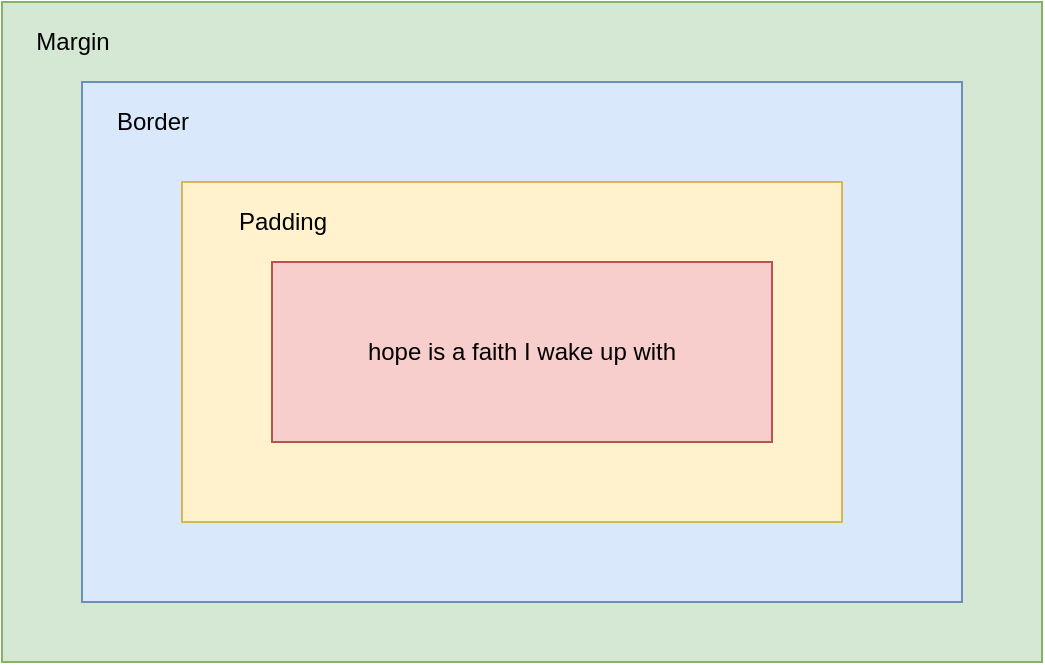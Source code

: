 <mxfile version="14.4.2" type="device" pages="2"><diagram id="hzIWFogRziKYnKJL5ZbB" name="Page-1"><mxGraphModel dx="1422" dy="762" grid="1" gridSize="10" guides="1" tooltips="1" connect="1" arrows="1" fold="1" page="1" pageScale="1" pageWidth="1100" pageHeight="850" math="0" shadow="0"><root><mxCell id="0"/><mxCell id="1" parent="0"/><mxCell id="kwd1foknnxpnB0yLyv1P-1" value="" style="rounded=0;whiteSpace=wrap;html=1;fillColor=#d5e8d4;strokeColor=#82b366;" parent="1" vertex="1"><mxGeometry x="80" y="70" width="520" height="330" as="geometry"/></mxCell><mxCell id="kwd1foknnxpnB0yLyv1P-2" value="Margin" style="text;html=1;align=center;verticalAlign=middle;resizable=0;points=[];autosize=1;" parent="1" vertex="1"><mxGeometry x="90" y="80" width="50" height="20" as="geometry"/></mxCell><mxCell id="kwd1foknnxpnB0yLyv1P-3" value="" style="rounded=0;whiteSpace=wrap;html=1;fillColor=#dae8fc;strokeColor=#6c8ebf;" parent="1" vertex="1"><mxGeometry x="120" y="110" width="440" height="260" as="geometry"/></mxCell><mxCell id="kwd1foknnxpnB0yLyv1P-4" value="Border" style="text;html=1;align=center;verticalAlign=middle;resizable=0;points=[];autosize=1;" parent="1" vertex="1"><mxGeometry x="130" y="120" width="50" height="20" as="geometry"/></mxCell><mxCell id="kwd1foknnxpnB0yLyv1P-5" value="" style="rounded=0;whiteSpace=wrap;html=1;fillColor=#fff2cc;strokeColor=#d6b656;" parent="1" vertex="1"><mxGeometry x="170" y="160" width="330" height="170" as="geometry"/></mxCell><mxCell id="kwd1foknnxpnB0yLyv1P-6" value="Padding" style="text;html=1;align=center;verticalAlign=middle;resizable=0;points=[];autosize=1;" parent="1" vertex="1"><mxGeometry x="190" y="170" width="60" height="20" as="geometry"/></mxCell><mxCell id="kwd1foknnxpnB0yLyv1P-7" value="hope is a faith I wake up with" style="rounded=0;whiteSpace=wrap;html=1;fillColor=#f8cecc;strokeColor=#b85450;" parent="1" vertex="1"><mxGeometry x="215" y="200" width="250" height="90" as="geometry"/></mxCell></root></mxGraphModel></diagram><diagram id="-Ai3JTAylYLrM3jo8ytf" name="Page-2"><mxGraphModel dx="1422" dy="762" grid="1" gridSize="10" guides="1" tooltips="1" connect="1" arrows="1" fold="1" page="1" pageScale="1" pageWidth="1100" pageHeight="850" math="0" shadow="0"><root><mxCell id="n80jU0p5xnG4pMPYBPUy-0"/><mxCell id="n80jU0p5xnG4pMPYBPUy-1" parent="n80jU0p5xnG4pMPYBPUy-0"/><mxCell id="n80jU0p5xnG4pMPYBPUy-2" value="&lt;font style=&quot;font-size: 24px&quot;&gt;0&amp;nbsp; &amp;nbsp; &amp;nbsp; &amp;nbsp; 1&amp;nbsp; &amp;nbsp; &amp;nbsp; &amp;nbsp; 2&amp;nbsp; &amp;nbsp; &amp;nbsp; &amp;nbsp; 3&amp;nbsp; &amp;nbsp; &amp;nbsp; &amp;nbsp; 4&amp;nbsp; &amp;nbsp; &amp;nbsp; &amp;nbsp; 5&amp;nbsp; &amp;nbsp; &amp;nbsp; &amp;nbsp; 6&amp;nbsp; &amp;nbsp; &amp;nbsp; &amp;nbsp; 7&amp;nbsp; &amp;nbsp; &amp;nbsp; &amp;nbsp; 8&amp;nbsp; &amp;nbsp; &amp;nbsp; &amp;nbsp; 9&amp;nbsp; &amp;nbsp; &amp;nbsp; &amp;nbsp; a&amp;nbsp; &amp;nbsp; &amp;nbsp; &amp;nbsp; b&amp;nbsp; &amp;nbsp; &amp;nbsp; &amp;nbsp; c&amp;nbsp; &amp;nbsp; &amp;nbsp; &amp;nbsp; d&amp;nbsp; &amp;nbsp; &amp;nbsp; &amp;nbsp; e&amp;nbsp; &amp;nbsp; &amp;nbsp; &amp;nbsp; f&lt;/font&gt;" style="text;html=1;strokeColor=#666666;fillColor=#f5f5f5;align=center;verticalAlign=middle;whiteSpace=wrap;rounded=0;fontColor=#333333;" vertex="1" parent="n80jU0p5xnG4pMPYBPUy-1"><mxGeometry x="40" y="220" width="1040" height="100" as="geometry"/></mxCell></root></mxGraphModel></diagram></mxfile>